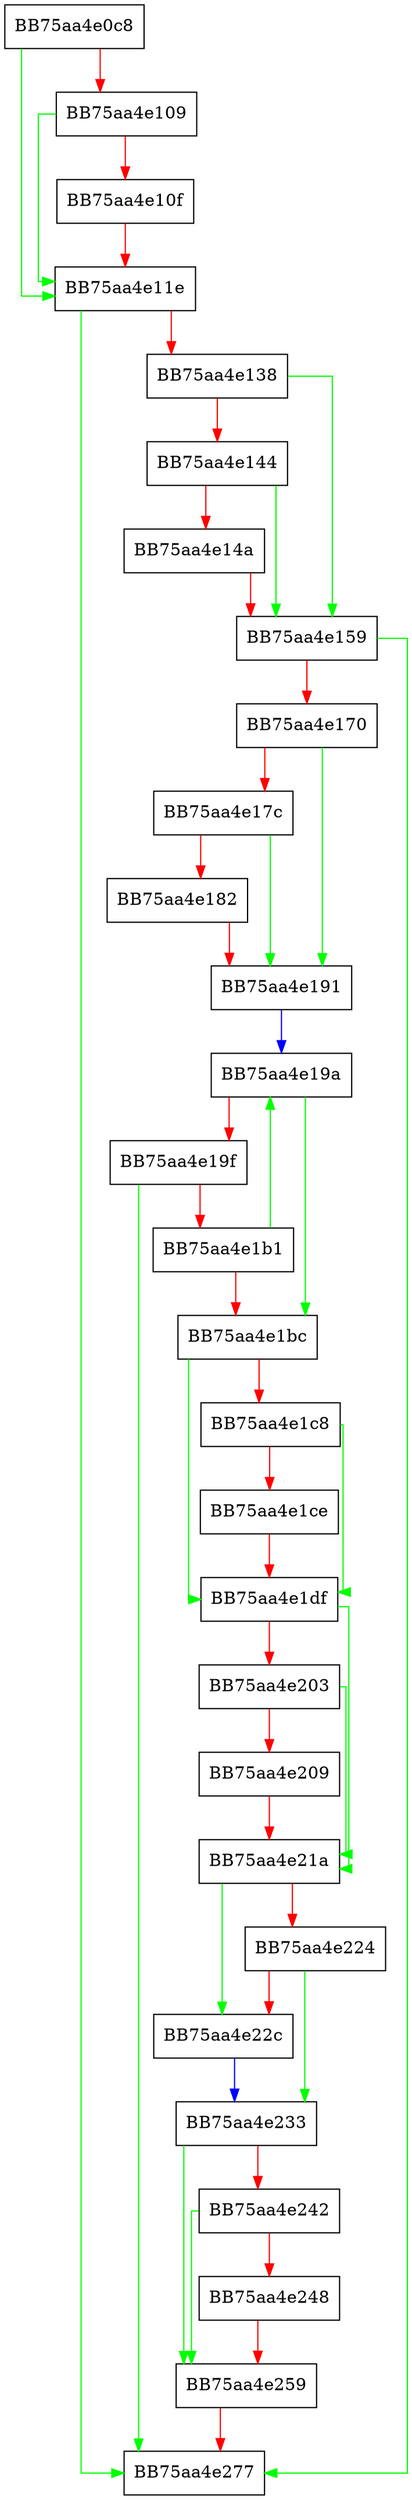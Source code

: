 digraph unpack {
  node [shape="box"];
  graph [splines=ortho];
  BB75aa4e0c8 -> BB75aa4e11e [color="green"];
  BB75aa4e0c8 -> BB75aa4e109 [color="red"];
  BB75aa4e109 -> BB75aa4e11e [color="green"];
  BB75aa4e109 -> BB75aa4e10f [color="red"];
  BB75aa4e10f -> BB75aa4e11e [color="red"];
  BB75aa4e11e -> BB75aa4e277 [color="green"];
  BB75aa4e11e -> BB75aa4e138 [color="red"];
  BB75aa4e138 -> BB75aa4e159 [color="green"];
  BB75aa4e138 -> BB75aa4e144 [color="red"];
  BB75aa4e144 -> BB75aa4e159 [color="green"];
  BB75aa4e144 -> BB75aa4e14a [color="red"];
  BB75aa4e14a -> BB75aa4e159 [color="red"];
  BB75aa4e159 -> BB75aa4e277 [color="green"];
  BB75aa4e159 -> BB75aa4e170 [color="red"];
  BB75aa4e170 -> BB75aa4e191 [color="green"];
  BB75aa4e170 -> BB75aa4e17c [color="red"];
  BB75aa4e17c -> BB75aa4e191 [color="green"];
  BB75aa4e17c -> BB75aa4e182 [color="red"];
  BB75aa4e182 -> BB75aa4e191 [color="red"];
  BB75aa4e191 -> BB75aa4e19a [color="blue"];
  BB75aa4e19a -> BB75aa4e1bc [color="green"];
  BB75aa4e19a -> BB75aa4e19f [color="red"];
  BB75aa4e19f -> BB75aa4e277 [color="green"];
  BB75aa4e19f -> BB75aa4e1b1 [color="red"];
  BB75aa4e1b1 -> BB75aa4e19a [color="green"];
  BB75aa4e1b1 -> BB75aa4e1bc [color="red"];
  BB75aa4e1bc -> BB75aa4e1df [color="green"];
  BB75aa4e1bc -> BB75aa4e1c8 [color="red"];
  BB75aa4e1c8 -> BB75aa4e1df [color="green"];
  BB75aa4e1c8 -> BB75aa4e1ce [color="red"];
  BB75aa4e1ce -> BB75aa4e1df [color="red"];
  BB75aa4e1df -> BB75aa4e21a [color="green"];
  BB75aa4e1df -> BB75aa4e203 [color="red"];
  BB75aa4e203 -> BB75aa4e21a [color="green"];
  BB75aa4e203 -> BB75aa4e209 [color="red"];
  BB75aa4e209 -> BB75aa4e21a [color="red"];
  BB75aa4e21a -> BB75aa4e22c [color="green"];
  BB75aa4e21a -> BB75aa4e224 [color="red"];
  BB75aa4e224 -> BB75aa4e233 [color="green"];
  BB75aa4e224 -> BB75aa4e22c [color="red"];
  BB75aa4e22c -> BB75aa4e233 [color="blue"];
  BB75aa4e233 -> BB75aa4e259 [color="green"];
  BB75aa4e233 -> BB75aa4e242 [color="red"];
  BB75aa4e242 -> BB75aa4e259 [color="green"];
  BB75aa4e242 -> BB75aa4e248 [color="red"];
  BB75aa4e248 -> BB75aa4e259 [color="red"];
  BB75aa4e259 -> BB75aa4e277 [color="red"];
}